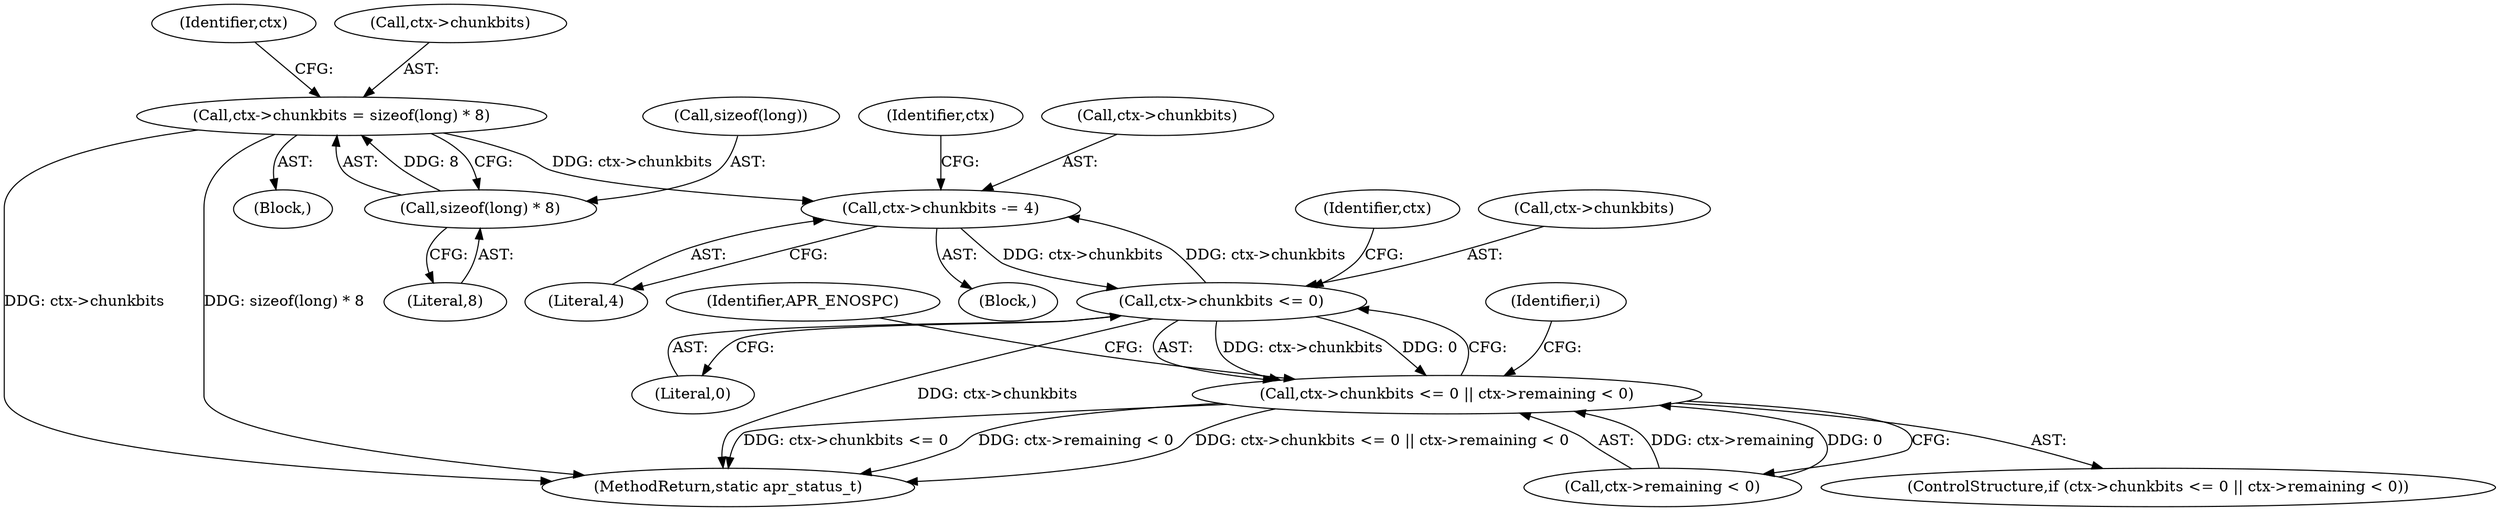 digraph "0_httpd_e427c41257957b57036d5a549b260b6185d1dd73_0@pointer" {
"1000318" [label="(Call,ctx->chunkbits -= 4)"];
"1000325" [label="(Call,ctx->chunkbits <= 0)"];
"1000318" [label="(Call,ctx->chunkbits -= 4)"];
"1000180" [label="(Call,ctx->chunkbits = sizeof(long) * 8)"];
"1000184" [label="(Call,sizeof(long) * 8)"];
"1000324" [label="(Call,ctx->chunkbits <= 0 || ctx->remaining < 0)"];
"1000339" [label="(Identifier,i)"];
"1000190" [label="(Identifier,ctx)"];
"1000329" [label="(Literal,0)"];
"1000184" [label="(Call,sizeof(long) * 8)"];
"1000326" [label="(Call,ctx->chunkbits)"];
"1000323" [label="(ControlStructure,if (ctx->chunkbits <= 0 || ctx->remaining < 0))"];
"1000180" [label="(Call,ctx->chunkbits = sizeof(long) * 8)"];
"1000330" [label="(Call,ctx->remaining < 0)"];
"1000187" [label="(Literal,8)"];
"1000237" [label="(Block,)"];
"1000332" [label="(Identifier,ctx)"];
"1000181" [label="(Call,ctx->chunkbits)"];
"1000337" [label="(Identifier,APR_ENOSPC)"];
"1000318" [label="(Call,ctx->chunkbits -= 4)"];
"1000322" [label="(Literal,4)"];
"1000325" [label="(Call,ctx->chunkbits <= 0)"];
"1000327" [label="(Identifier,ctx)"];
"1000319" [label="(Call,ctx->chunkbits)"];
"1000362" [label="(MethodReturn,static apr_status_t)"];
"1000324" [label="(Call,ctx->chunkbits <= 0 || ctx->remaining < 0)"];
"1000185" [label="(Call,sizeof(long))"];
"1000160" [label="(Block,)"];
"1000318" -> "1000237"  [label="AST: "];
"1000318" -> "1000322"  [label="CFG: "];
"1000319" -> "1000318"  [label="AST: "];
"1000322" -> "1000318"  [label="AST: "];
"1000327" -> "1000318"  [label="CFG: "];
"1000325" -> "1000318"  [label="DDG: ctx->chunkbits"];
"1000180" -> "1000318"  [label="DDG: ctx->chunkbits"];
"1000318" -> "1000325"  [label="DDG: ctx->chunkbits"];
"1000325" -> "1000324"  [label="AST: "];
"1000325" -> "1000329"  [label="CFG: "];
"1000326" -> "1000325"  [label="AST: "];
"1000329" -> "1000325"  [label="AST: "];
"1000332" -> "1000325"  [label="CFG: "];
"1000324" -> "1000325"  [label="CFG: "];
"1000325" -> "1000362"  [label="DDG: ctx->chunkbits"];
"1000325" -> "1000324"  [label="DDG: ctx->chunkbits"];
"1000325" -> "1000324"  [label="DDG: 0"];
"1000180" -> "1000160"  [label="AST: "];
"1000180" -> "1000184"  [label="CFG: "];
"1000181" -> "1000180"  [label="AST: "];
"1000184" -> "1000180"  [label="AST: "];
"1000190" -> "1000180"  [label="CFG: "];
"1000180" -> "1000362"  [label="DDG: ctx->chunkbits"];
"1000180" -> "1000362"  [label="DDG: sizeof(long) * 8"];
"1000184" -> "1000180"  [label="DDG: 8"];
"1000184" -> "1000187"  [label="CFG: "];
"1000185" -> "1000184"  [label="AST: "];
"1000187" -> "1000184"  [label="AST: "];
"1000324" -> "1000323"  [label="AST: "];
"1000324" -> "1000330"  [label="CFG: "];
"1000330" -> "1000324"  [label="AST: "];
"1000337" -> "1000324"  [label="CFG: "];
"1000339" -> "1000324"  [label="CFG: "];
"1000324" -> "1000362"  [label="DDG: ctx->remaining < 0"];
"1000324" -> "1000362"  [label="DDG: ctx->chunkbits <= 0 || ctx->remaining < 0"];
"1000324" -> "1000362"  [label="DDG: ctx->chunkbits <= 0"];
"1000330" -> "1000324"  [label="DDG: ctx->remaining"];
"1000330" -> "1000324"  [label="DDG: 0"];
}
